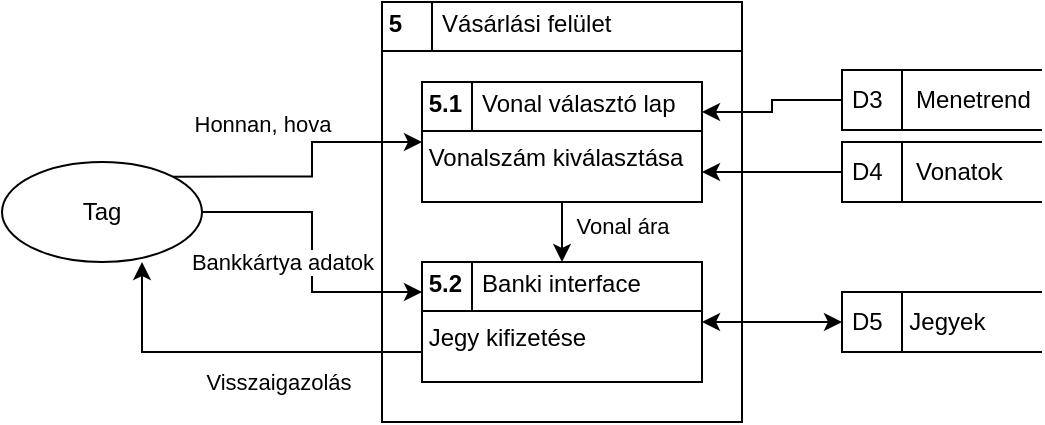 <mxfile version="26.0.16">
  <diagram name="1 oldal" id="Kkj2MLQiuW0QALCfhkg7">
    <mxGraphModel dx="819" dy="430" grid="1" gridSize="10" guides="1" tooltips="1" connect="1" arrows="1" fold="1" page="1" pageScale="1" pageWidth="827" pageHeight="1169" math="0" shadow="0">
      <root>
        <mxCell id="0" />
        <mxCell id="1" parent="0" />
        <mxCell id="0VGbrk_x2BdO5AGPf7q1-1" value="&lt;p style=&quot;margin: 4px 0px 0px;&quot;&gt;&lt;b&gt;&amp;nbsp;5&amp;nbsp; &amp;nbsp; &amp;nbsp; &lt;/b&gt;Vásárlási felület&lt;/p&gt;&lt;hr size=&quot;1&quot; style=&quot;border-style:solid;&quot;&gt;&amp;nbsp;&lt;br&gt;&lt;div style=&quot;height:2px;&quot;&gt;&lt;/div&gt;" style="verticalAlign=top;align=left;overflow=fill;html=1;whiteSpace=wrap;" vertex="1" parent="1">
          <mxGeometry x="330" y="190" width="180" height="210" as="geometry" />
        </mxCell>
        <mxCell id="0VGbrk_x2BdO5AGPf7q1-2" value="" style="line;strokeWidth=1;direction=south;html=1;perimeter=backbonePerimeter;points=[];outlineConnect=0;" vertex="1" parent="1">
          <mxGeometry x="350" y="190" width="10" height="24" as="geometry" />
        </mxCell>
        <mxCell id="0VGbrk_x2BdO5AGPf7q1-8" style="edgeStyle=orthogonalEdgeStyle;rounded=0;orthogonalLoop=1;jettySize=auto;html=1;exitX=0.5;exitY=1;exitDx=0;exitDy=0;entryX=0.5;entryY=0;entryDx=0;entryDy=0;" edge="1" parent="1" source="0VGbrk_x2BdO5AGPf7q1-4" target="0VGbrk_x2BdO5AGPf7q1-6">
          <mxGeometry relative="1" as="geometry" />
        </mxCell>
        <mxCell id="0VGbrk_x2BdO5AGPf7q1-9" value="Vonal ára" style="edgeLabel;html=1;align=center;verticalAlign=middle;resizable=0;points=[];" vertex="1" connectable="0" parent="0VGbrk_x2BdO5AGPf7q1-8">
          <mxGeometry x="-0.2" relative="1" as="geometry">
            <mxPoint x="30" as="offset" />
          </mxGeometry>
        </mxCell>
        <mxCell id="0VGbrk_x2BdO5AGPf7q1-4" value="&lt;p style=&quot;margin: 4px 0px 0px;&quot;&gt;&lt;b&gt;&amp;nbsp;5.1&amp;nbsp; &amp;nbsp;&lt;/b&gt;Vonal választó lap&lt;/p&gt;&lt;hr size=&quot;1&quot; style=&quot;border-style:solid;&quot;&gt;&lt;div style=&quot;height:2px;&quot;&gt;&amp;nbsp;Vonalszám kiválasztása&lt;/div&gt;" style="verticalAlign=top;align=left;overflow=fill;html=1;whiteSpace=wrap;" vertex="1" parent="1">
          <mxGeometry x="350" y="230" width="140" height="60" as="geometry" />
        </mxCell>
        <mxCell id="0VGbrk_x2BdO5AGPf7q1-5" value="" style="line;strokeWidth=1;direction=south;html=1;perimeter=backbonePerimeter;points=[];outlineConnect=0;" vertex="1" parent="1">
          <mxGeometry x="370" y="230" width="10" height="24" as="geometry" />
        </mxCell>
        <mxCell id="0VGbrk_x2BdO5AGPf7q1-6" value="&lt;p style=&quot;margin: 4px 0px 0px;&quot;&gt;&lt;b&gt;&amp;nbsp;5.2&amp;nbsp; &amp;nbsp;&lt;/b&gt;Banki interface&lt;/p&gt;&lt;hr size=&quot;1&quot; style=&quot;border-style:solid;&quot;&gt;&lt;div style=&quot;height:2px;&quot;&gt;&amp;nbsp;Jegy kifizetése&lt;/div&gt;" style="verticalAlign=top;align=left;overflow=fill;html=1;whiteSpace=wrap;" vertex="1" parent="1">
          <mxGeometry x="350" y="320" width="140" height="60" as="geometry" />
        </mxCell>
        <mxCell id="0VGbrk_x2BdO5AGPf7q1-7" value="" style="line;strokeWidth=1;direction=south;html=1;perimeter=backbonePerimeter;points=[];outlineConnect=0;" vertex="1" parent="1">
          <mxGeometry x="370" y="320" width="10" height="24" as="geometry" />
        </mxCell>
        <mxCell id="0VGbrk_x2BdO5AGPf7q1-13" style="edgeStyle=orthogonalEdgeStyle;rounded=0;orthogonalLoop=1;jettySize=auto;html=1;exitX=0;exitY=0.5;exitDx=0;exitDy=0;entryX=1;entryY=0.25;entryDx=0;entryDy=0;" edge="1" parent="1" source="0VGbrk_x2BdO5AGPf7q1-10" target="0VGbrk_x2BdO5AGPf7q1-4">
          <mxGeometry relative="1" as="geometry" />
        </mxCell>
        <mxCell id="0VGbrk_x2BdO5AGPf7q1-10" value="D3&amp;nbsp; &amp;nbsp; &amp;nbsp;Menetrend" style="html=1;dashed=0;whiteSpace=wrap;shape=mxgraph.dfd.dataStoreID;align=left;spacingLeft=3;points=[[0,0],[0.5,0],[1,0],[0,0.5],[1,0.5],[0,1],[0.5,1],[1,1]];" vertex="1" parent="1">
          <mxGeometry x="560.0" y="224" width="100" height="30" as="geometry" />
        </mxCell>
        <mxCell id="0VGbrk_x2BdO5AGPf7q1-12" style="edgeStyle=orthogonalEdgeStyle;rounded=0;orthogonalLoop=1;jettySize=auto;html=1;exitX=0;exitY=0.5;exitDx=0;exitDy=0;entryX=1;entryY=0.75;entryDx=0;entryDy=0;" edge="1" parent="1" source="0VGbrk_x2BdO5AGPf7q1-11" target="0VGbrk_x2BdO5AGPf7q1-4">
          <mxGeometry relative="1" as="geometry" />
        </mxCell>
        <mxCell id="0VGbrk_x2BdO5AGPf7q1-11" value="D4&amp;nbsp; &amp;nbsp; &amp;nbsp;Vonatok" style="html=1;dashed=0;whiteSpace=wrap;shape=mxgraph.dfd.dataStoreID;align=left;spacingLeft=3;points=[[0,0],[0.5,0],[1,0],[0,0.5],[1,0.5],[0,1],[0.5,1],[1,1]];" vertex="1" parent="1">
          <mxGeometry x="560.0" y="260" width="100" height="30" as="geometry" />
        </mxCell>
        <mxCell id="0VGbrk_x2BdO5AGPf7q1-15" style="edgeStyle=orthogonalEdgeStyle;rounded=0;orthogonalLoop=1;jettySize=auto;html=1;exitX=0;exitY=0.5;exitDx=0;exitDy=0;entryX=1;entryY=0.5;entryDx=0;entryDy=0;startArrow=classic;startFill=1;" edge="1" parent="1" source="0VGbrk_x2BdO5AGPf7q1-14" target="0VGbrk_x2BdO5AGPf7q1-6">
          <mxGeometry relative="1" as="geometry" />
        </mxCell>
        <mxCell id="0VGbrk_x2BdO5AGPf7q1-14" value="D5&amp;nbsp; &amp;nbsp; Jegyek" style="html=1;dashed=0;whiteSpace=wrap;shape=mxgraph.dfd.dataStoreID;align=left;spacingLeft=3;points=[[0,0],[0.5,0],[1,0],[0,0.5],[1,0.5],[0,1],[0.5,1],[1,1]];" vertex="1" parent="1">
          <mxGeometry x="560.0" y="335" width="100" height="30" as="geometry" />
        </mxCell>
        <mxCell id="0VGbrk_x2BdO5AGPf7q1-17" style="edgeStyle=orthogonalEdgeStyle;rounded=0;orthogonalLoop=1;jettySize=auto;html=1;exitX=1;exitY=0;exitDx=0;exitDy=0;" edge="1" parent="1" source="0VGbrk_x2BdO5AGPf7q1-16" target="0VGbrk_x2BdO5AGPf7q1-4">
          <mxGeometry relative="1" as="geometry" />
        </mxCell>
        <mxCell id="0VGbrk_x2BdO5AGPf7q1-18" value="Honnan, hova" style="edgeLabel;html=1;align=center;verticalAlign=middle;resizable=0;points=[];" vertex="1" connectable="0" parent="0VGbrk_x2BdO5AGPf7q1-17">
          <mxGeometry x="0.081" y="2" relative="1" as="geometry">
            <mxPoint x="-23" y="-20" as="offset" />
          </mxGeometry>
        </mxCell>
        <mxCell id="0VGbrk_x2BdO5AGPf7q1-19" style="edgeStyle=orthogonalEdgeStyle;rounded=0;orthogonalLoop=1;jettySize=auto;html=1;exitX=1;exitY=0.5;exitDx=0;exitDy=0;entryX=0;entryY=0.25;entryDx=0;entryDy=0;" edge="1" parent="1" source="0VGbrk_x2BdO5AGPf7q1-16" target="0VGbrk_x2BdO5AGPf7q1-6">
          <mxGeometry relative="1" as="geometry" />
        </mxCell>
        <mxCell id="0VGbrk_x2BdO5AGPf7q1-20" value="Bankkártya adatok" style="edgeLabel;html=1;align=center;verticalAlign=middle;resizable=0;points=[];" vertex="1" connectable="0" parent="0VGbrk_x2BdO5AGPf7q1-19">
          <mxGeometry x="-0.016" y="1" relative="1" as="geometry">
            <mxPoint x="-16" y="6" as="offset" />
          </mxGeometry>
        </mxCell>
        <mxCell id="0VGbrk_x2BdO5AGPf7q1-16" value="Tag" style="shape=ellipse;html=1;dashed=0;whiteSpace=wrap;perimeter=ellipsePerimeter;" vertex="1" parent="1">
          <mxGeometry x="140" y="270" width="100" height="50" as="geometry" />
        </mxCell>
        <mxCell id="0VGbrk_x2BdO5AGPf7q1-21" style="edgeStyle=orthogonalEdgeStyle;rounded=0;orthogonalLoop=1;jettySize=auto;html=1;exitX=0;exitY=0.75;exitDx=0;exitDy=0;entryX=0.7;entryY=1;entryDx=0;entryDy=0;entryPerimeter=0;" edge="1" parent="1" source="0VGbrk_x2BdO5AGPf7q1-6" target="0VGbrk_x2BdO5AGPf7q1-16">
          <mxGeometry relative="1" as="geometry" />
        </mxCell>
        <mxCell id="0VGbrk_x2BdO5AGPf7q1-22" value="Visszaigazolás" style="edgeLabel;html=1;align=center;verticalAlign=middle;resizable=0;points=[];" vertex="1" connectable="0" parent="0VGbrk_x2BdO5AGPf7q1-21">
          <mxGeometry x="-0.222" y="1" relative="1" as="geometry">
            <mxPoint y="14" as="offset" />
          </mxGeometry>
        </mxCell>
      </root>
    </mxGraphModel>
  </diagram>
</mxfile>
